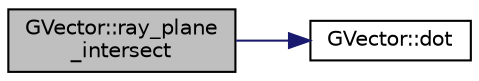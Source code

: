 digraph "GVector::ray_plane_intersect"
{
 // INTERACTIVE_SVG=YES
  edge [fontname="Helvetica",fontsize="10",labelfontname="Helvetica",labelfontsize="10"];
  node [fontname="Helvetica",fontsize="10",shape=record];
  rankdir="LR";
  Node1 [label="GVector::ray_plane\l_intersect",height=0.2,width=0.4,color="black", fillcolor="grey75", style="filled", fontcolor="black"];
  Node1 -> Node2 [color="midnightblue",fontsize="10",style="solid",fontname="Helvetica"];
  Node2 [label="GVector::dot",height=0.2,width=0.4,color="black", fillcolor="white", style="filled",URL="$d5/da9/namespace_g_vector.html#ada9b819d8266fe34bfb13b480a9a3107"];
}
